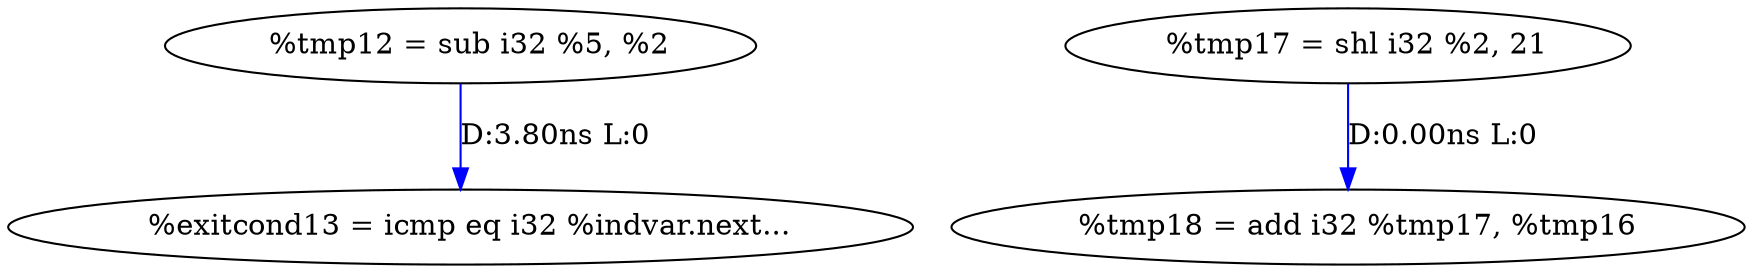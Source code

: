 digraph {
Node0xaf9d8f0[label="  %exitcond13 = icmp eq i32 %indvar.next..."];
Node0xaf9a1e0[label="  %tmp12 = sub i32 %5, %2"];
Node0xaf9a1e0 -> Node0xaf9d8f0[label="D:3.80ns L:0",color=blue];
Node0xaf9a678[label="  %tmp18 = add i32 %tmp17, %tmp16"];
Node0xaf9a2b8[label="  %tmp17 = shl i32 %2, 21"];
Node0xaf9a2b8 -> Node0xaf9a678[label="D:0.00ns L:0",color=blue];
}
